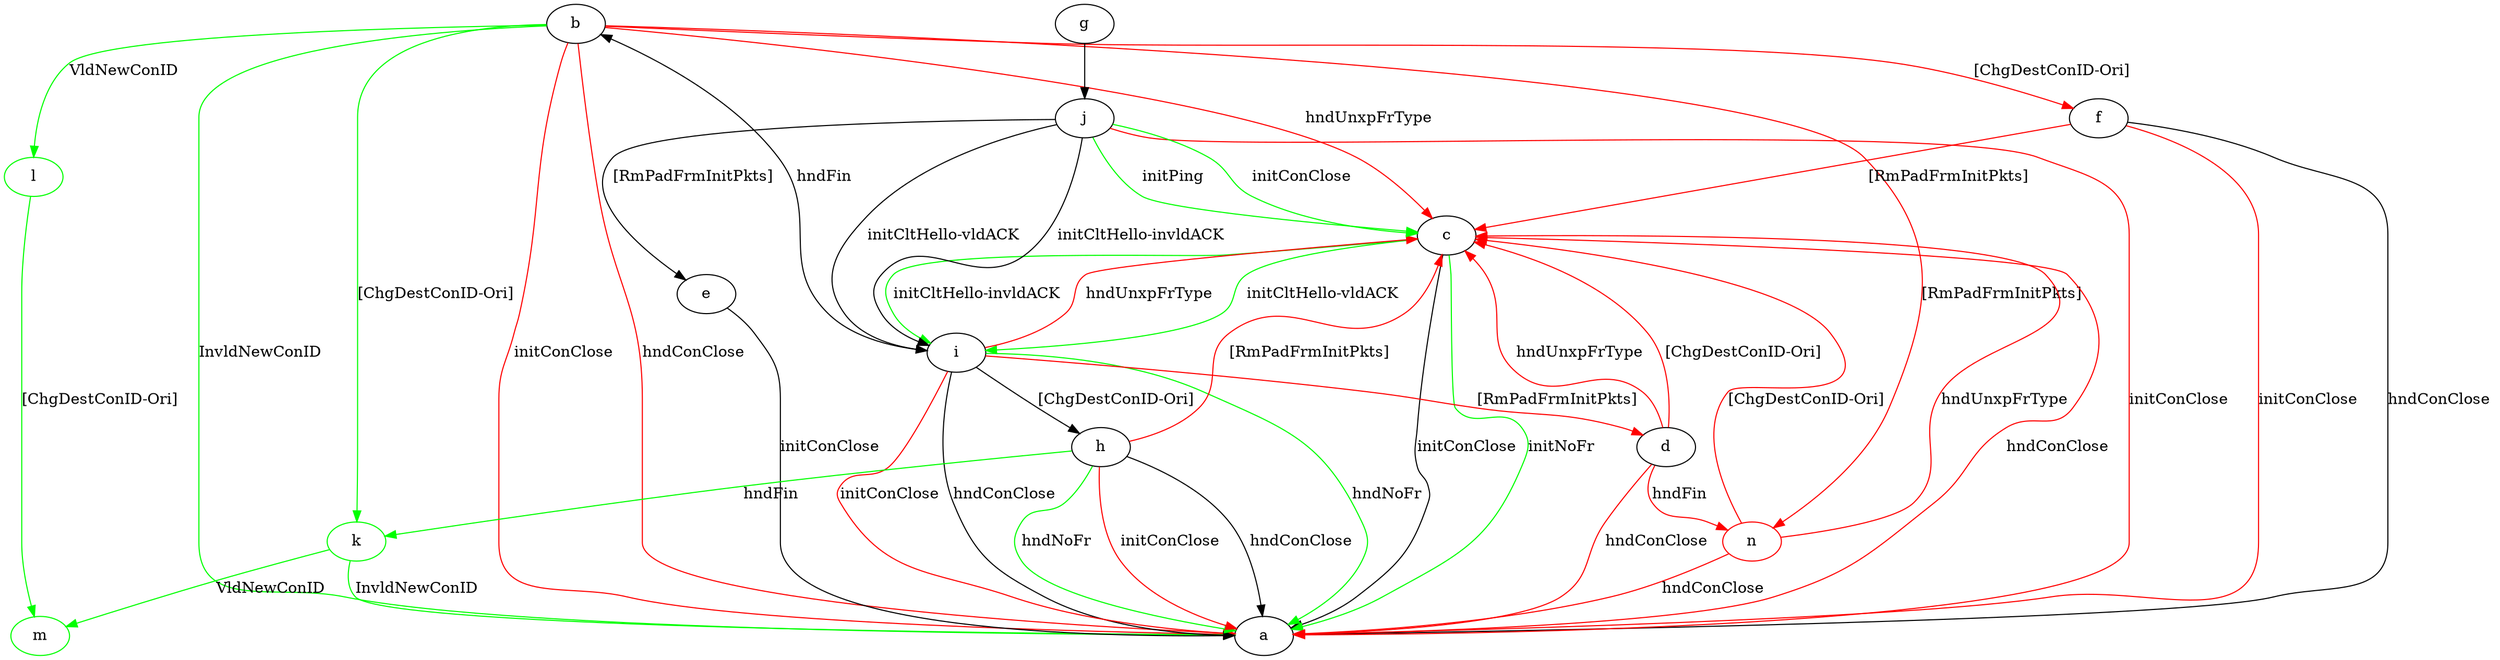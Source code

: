 digraph "" {
	b -> a	[key=0,
		color=green,
		label="InvldNewConID "];
	b -> a	[key=1,
		color=red,
		label="initConClose "];
	b -> a	[key=2,
		color=red,
		label="hndConClose "];
	b -> c	[key=0,
		color=red,
		label="hndUnxpFrType "];
	b -> f	[key=0,
		color=red,
		label="[ChgDestConID-Ori] "];
	k	[color=green];
	b -> k	[key=0,
		color=green,
		label="[ChgDestConID-Ori] "];
	l	[color=green];
	b -> l	[key=0,
		color=green,
		label="VldNewConID "];
	n	[color=red];
	b -> n	[key=0,
		color=red,
		label="[RmPadFrmInitPkts] "];
	c -> a	[key=0,
		label="initConClose "];
	c -> a	[key=1,
		color=green,
		label="initNoFr "];
	c -> a	[key=2,
		color=red,
		label="hndConClose "];
	c -> i	[key=0,
		color=green,
		label="initCltHello-vldACK "];
	c -> i	[key=1,
		color=green,
		label="initCltHello-invldACK "];
	d -> a	[key=0,
		color=red,
		label="hndConClose "];
	d -> c	[key=0,
		color=red,
		label="hndUnxpFrType "];
	d -> c	[key=1,
		color=red,
		label="[ChgDestConID-Ori] "];
	d -> n	[key=0,
		color=red,
		label="hndFin "];
	e -> a	[key=0,
		label="initConClose "];
	f -> a	[key=0,
		label="hndConClose "];
	f -> a	[key=1,
		color=red,
		label="initConClose "];
	f -> c	[key=0,
		color=red,
		label="[RmPadFrmInitPkts] "];
	g -> j	[key=0];
	h -> a	[key=0,
		label="hndConClose "];
	h -> a	[key=1,
		color=green,
		label="hndNoFr "];
	h -> a	[key=2,
		color=red,
		label="initConClose "];
	h -> c	[key=0,
		color=red,
		label="[RmPadFrmInitPkts] "];
	h -> k	[key=0,
		color=green,
		label="hndFin "];
	i -> a	[key=0,
		label="hndConClose "];
	i -> a	[key=1,
		color=green,
		label="hndNoFr "];
	i -> a	[key=2,
		color=red,
		label="initConClose "];
	i -> b	[key=0,
		label="hndFin "];
	i -> c	[key=0,
		color=red,
		label="hndUnxpFrType "];
	i -> d	[key=0,
		color=red,
		label="[RmPadFrmInitPkts] "];
	i -> h	[key=0,
		label="[ChgDestConID-Ori] "];
	j -> a	[key=0,
		color=red,
		label="initConClose "];
	j -> c	[key=0,
		color=green,
		label="initPing "];
	j -> c	[key=1,
		color=green,
		label="initConClose "];
	j -> e	[key=0,
		label="[RmPadFrmInitPkts] "];
	j -> i	[key=0,
		label="initCltHello-vldACK "];
	j -> i	[key=1,
		label="initCltHello-invldACK "];
	k -> a	[key=0,
		color=green,
		label="InvldNewConID "];
	m	[color=green];
	k -> m	[key=0,
		color=green,
		label="VldNewConID "];
	l -> m	[key=0,
		color=green,
		label="[ChgDestConID-Ori] "];
	n -> a	[key=0,
		color=red,
		label="hndConClose "];
	n -> c	[key=0,
		color=red,
		label="hndUnxpFrType "];
	n -> c	[key=1,
		color=red,
		label="[ChgDestConID-Ori] "];
}
